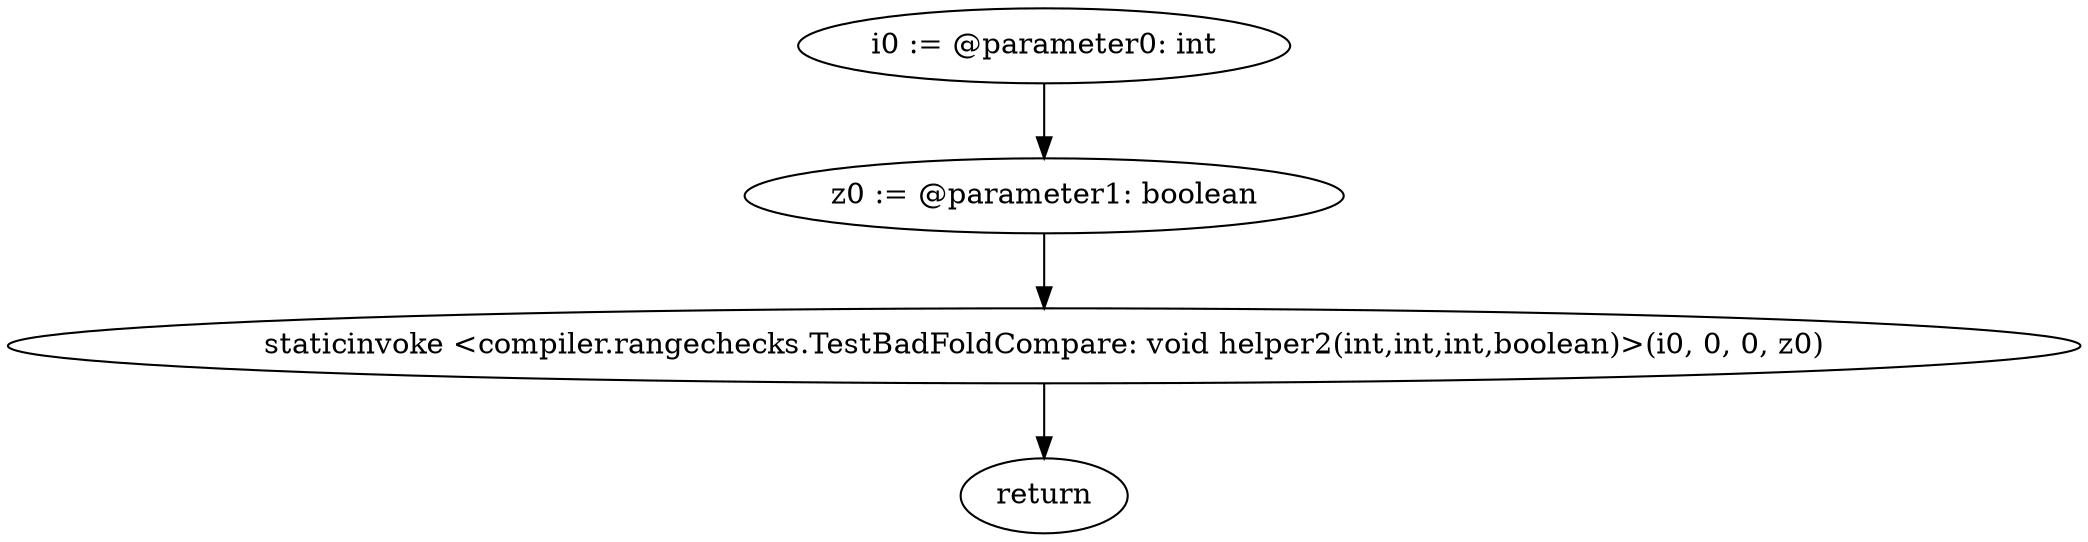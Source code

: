 digraph "unitGraph" {
    "i0 := @parameter0: int"
    "z0 := @parameter1: boolean"
    "staticinvoke <compiler.rangechecks.TestBadFoldCompare: void helper2(int,int,int,boolean)>(i0, 0, 0, z0)"
    "return"
    "i0 := @parameter0: int"->"z0 := @parameter1: boolean";
    "z0 := @parameter1: boolean"->"staticinvoke <compiler.rangechecks.TestBadFoldCompare: void helper2(int,int,int,boolean)>(i0, 0, 0, z0)";
    "staticinvoke <compiler.rangechecks.TestBadFoldCompare: void helper2(int,int,int,boolean)>(i0, 0, 0, z0)"->"return";
}
